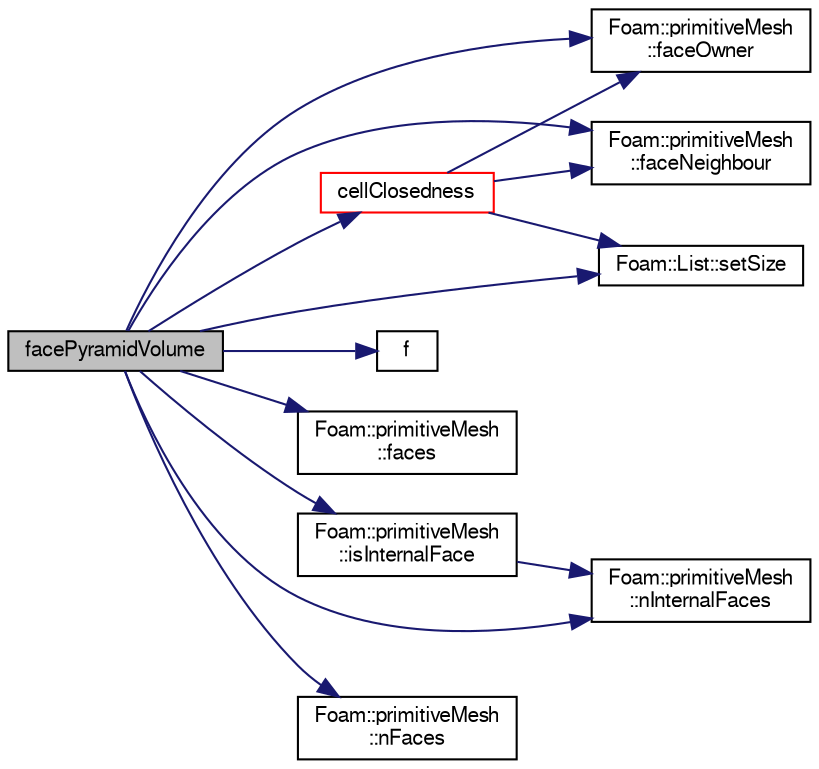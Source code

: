 digraph "facePyramidVolume"
{
  bgcolor="transparent";
  edge [fontname="FreeSans",fontsize="10",labelfontname="FreeSans",labelfontsize="10"];
  node [fontname="FreeSans",fontsize="10",shape=record];
  rankdir="LR";
  Node104 [label="facePyramidVolume",height=0.2,width=0.4,color="black", fillcolor="grey75", style="filled", fontcolor="black"];
  Node104 -> Node105 [color="midnightblue",fontsize="10",style="solid",fontname="FreeSans"];
  Node105 [label="cellClosedness",height=0.2,width=0.4,color="red",URL="$a27534.html#a14b7d320d846c69e1e404e9937f5d63c",tooltip="Generate cell openness and cell ascpect ratio field. "];
  Node105 -> Node106 [color="midnightblue",fontsize="10",style="solid",fontname="FreeSans"];
  Node106 [label="Foam::primitiveMesh\l::faceOwner",height=0.2,width=0.4,color="black",URL="$a27530.html#a95a88187f795e30779aa3bac679d9bfc",tooltip="Face face-owner addresing. "];
  Node105 -> Node107 [color="midnightblue",fontsize="10",style="solid",fontname="FreeSans"];
  Node107 [label="Foam::primitiveMesh\l::faceNeighbour",height=0.2,width=0.4,color="black",URL="$a27530.html#acd9489a2ac1ec02451fef1f415386694",tooltip="Face face-neighbour addressing. "];
  Node105 -> Node149 [color="midnightblue",fontsize="10",style="solid",fontname="FreeSans"];
  Node149 [label="Foam::List::setSize",height=0.2,width=0.4,color="black",URL="$a25694.html#aedb985ffeaf1bdbfeccc2a8730405703",tooltip="Reset size of List. "];
  Node104 -> Node160 [color="midnightblue",fontsize="10",style="solid",fontname="FreeSans"];
  Node160 [label="f",height=0.2,width=0.4,color="black",URL="$a17900.html#a888be93833ac7a23170555c69c690288"];
  Node104 -> Node107 [color="midnightblue",fontsize="10",style="solid",fontname="FreeSans"];
  Node104 -> Node106 [color="midnightblue",fontsize="10",style="solid",fontname="FreeSans"];
  Node104 -> Node157 [color="midnightblue",fontsize="10",style="solid",fontname="FreeSans"];
  Node157 [label="Foam::primitiveMesh\l::faces",height=0.2,width=0.4,color="black",URL="$a27530.html#a3669b3b29537f3a55bbd2ffa8c749f41",tooltip="Return faces. "];
  Node104 -> Node173 [color="midnightblue",fontsize="10",style="solid",fontname="FreeSans"];
  Node173 [label="Foam::primitiveMesh\l::isInternalFace",height=0.2,width=0.4,color="black",URL="$a27530.html#ae3e48ad9ec4c5132ec7d3d702ad17c9e",tooltip="Return true if given face label is internal to the mesh. "];
  Node173 -> Node174 [color="midnightblue",fontsize="10",style="solid",fontname="FreeSans"];
  Node174 [label="Foam::primitiveMesh\l::nInternalFaces",height=0.2,width=0.4,color="black",URL="$a27530.html#aa6c7965af1f30d16d9125deb981cbdb0"];
  Node104 -> Node159 [color="midnightblue",fontsize="10",style="solid",fontname="FreeSans"];
  Node159 [label="Foam::primitiveMesh\l::nFaces",height=0.2,width=0.4,color="black",URL="$a27530.html#abe602c985a3c9ffa67176e969e77ca6f"];
  Node104 -> Node174 [color="midnightblue",fontsize="10",style="solid",fontname="FreeSans"];
  Node104 -> Node149 [color="midnightblue",fontsize="10",style="solid",fontname="FreeSans"];
}
